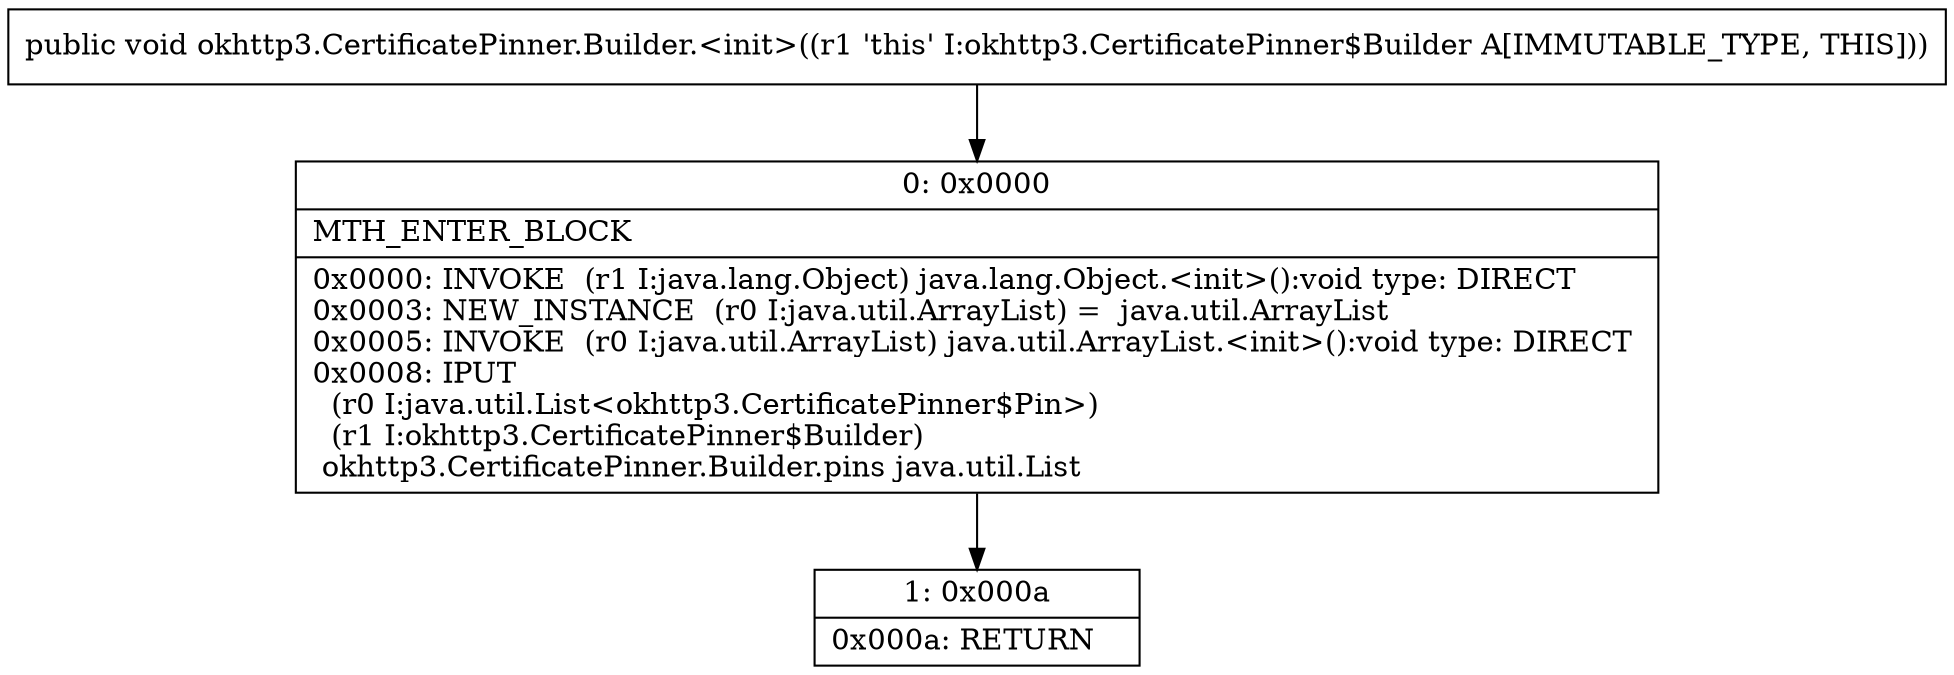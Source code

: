 digraph "CFG forokhttp3.CertificatePinner.Builder.\<init\>()V" {
Node_0 [shape=record,label="{0\:\ 0x0000|MTH_ENTER_BLOCK\l|0x0000: INVOKE  (r1 I:java.lang.Object) java.lang.Object.\<init\>():void type: DIRECT \l0x0003: NEW_INSTANCE  (r0 I:java.util.ArrayList) =  java.util.ArrayList \l0x0005: INVOKE  (r0 I:java.util.ArrayList) java.util.ArrayList.\<init\>():void type: DIRECT \l0x0008: IPUT  \l  (r0 I:java.util.List\<okhttp3.CertificatePinner$Pin\>)\l  (r1 I:okhttp3.CertificatePinner$Builder)\l okhttp3.CertificatePinner.Builder.pins java.util.List \l}"];
Node_1 [shape=record,label="{1\:\ 0x000a|0x000a: RETURN   \l}"];
MethodNode[shape=record,label="{public void okhttp3.CertificatePinner.Builder.\<init\>((r1 'this' I:okhttp3.CertificatePinner$Builder A[IMMUTABLE_TYPE, THIS])) }"];
MethodNode -> Node_0;
Node_0 -> Node_1;
}

